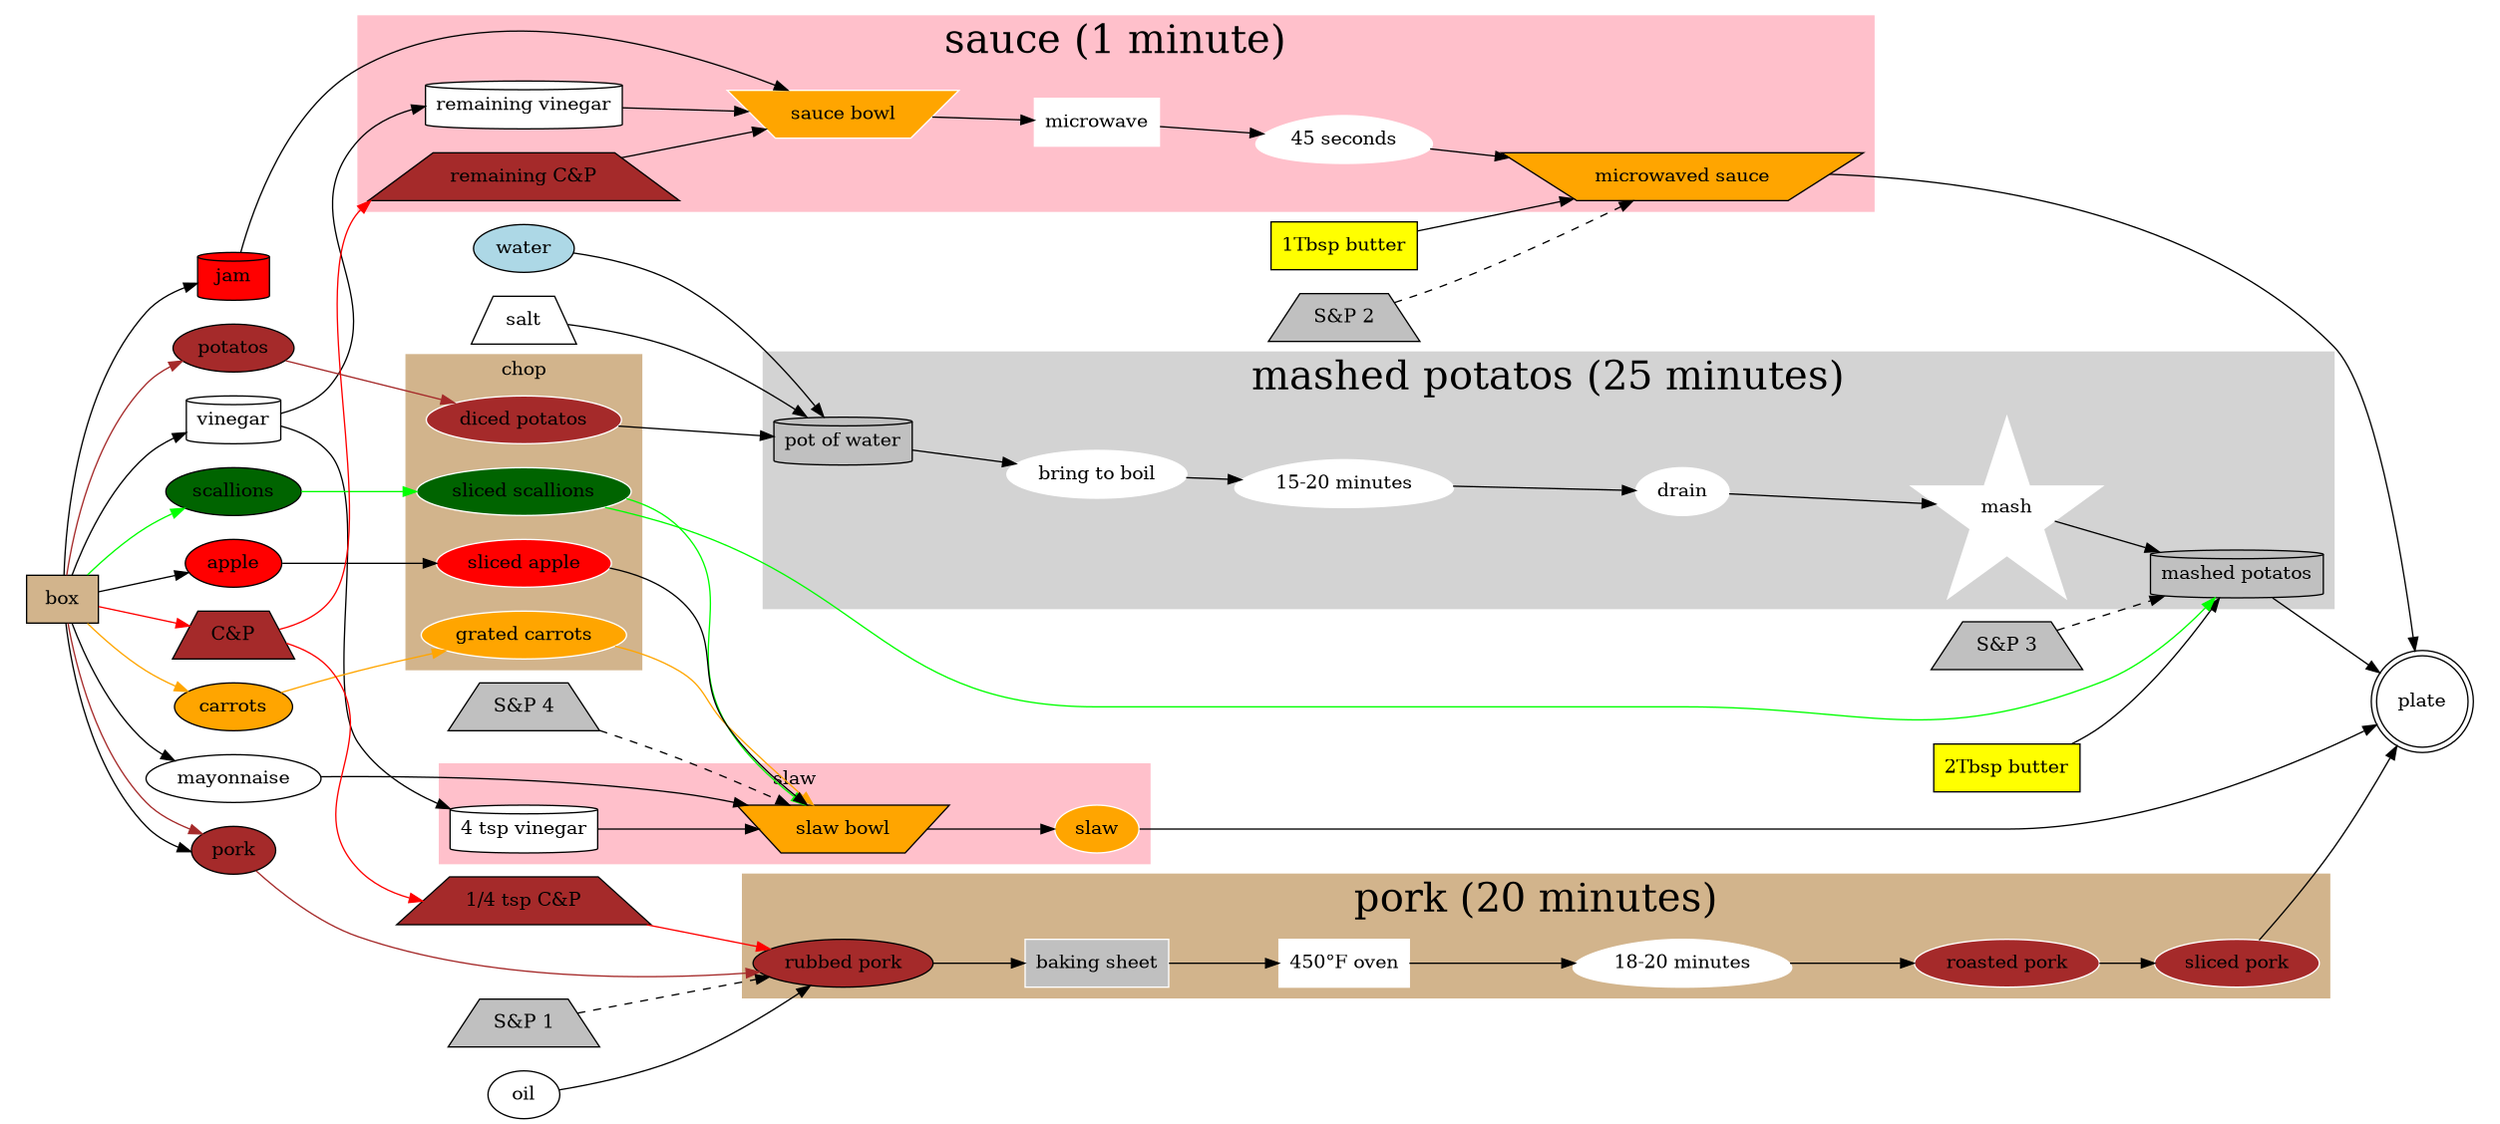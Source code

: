 @startuml
digraph G {

rankdir=LR

subgraph cluster_unbox {
  label = "unbox"
  style = "invis"
  box -> {
    apple, pork, jam, mayonnaise, vinegar
  }
  box -> carrots   [color=orange]
  box -> scallions [color=green]
  box -> "C&P"     [color=red]
  box -> potatos   [color=brown]
  box -> pork      [color=brown]
}

"S&P 1" -> "rubbed pork"      [style=dashed]
"S&P 3" -> "mashed potatos"   [style=dashed]
"S&P 4" -> "slaw bowl"        [style=dashed]
"S&P 2" -> "microwaved sauce" [style=dashed]

"C&P"   -> {"1/4 tsp C&P", "remaining C&P"} [color=red]
vinegar -> { "4 tsp vinegar", "remaining vinegar" }
"1/4 tsp C&P"  -> "rubbed pork" [color=red]
pork           -> "rubbed pork" [color=brown]
oil            -> "rubbed pork"

mayonnaise -> "slaw bowl"

{ water, salt } -> "pot of water"

"2Tbsp butter" -> "mashed potatos"
"1Tbsp butter" -> "microwaved sauce"

subgraph cluster_chop {
  label = "chop"
  style=filled
  color=tan
  node [style=filled,color=white]
  scallions -> "sliced scallions" [color=green]
  carrots   -> "grated carrots"   [color=orange]
  apple     -> "sliced apple"
  potatos   -> "diced potatos"    [color=brown]
}

subgraph cluster_oven {
  label = "pork (20 minutes)"
  style=filled
  color=tan
  fontsize=30
  node [style=filled,color=white]
  "rubbed pork" -> "baking sheet" -> "450°F oven" -> "18-20 minutes" -> "roasted pork" -> "sliced pork"
}

subgraph cluster_bowl {
  label = "slaw"
  style=filled
  color=pink
  node [style=filled,color=white]
  "sliced apple"     -> "slaw bowl"
  "sliced scallions" -> "slaw bowl" [color=green]
  "grated carrots"   -> "slaw bowl" [color=orange]
  "4 tsp vinegar"    -> "slaw bowl"
  "slaw bowl"        -> slaw
}

subgraph cluster_pot {
  label = "mashed potatos (25 minutes)"
  style=filled
  color=lightgray
  fontsize=30
  node [style=filled,color=white]
  "diced potatos" ->"pot of water" -> "bring to boil" -> "15-20 minutes" -> drain -> mash -> "mashed potatos"
  "sliced scallions" -> "mashed potatos" [color=green]
}

subgraph cluster_sauce_bowl {
  label = "sauce (1 minute)"
  style=filled
  color=pink
  fontsize=30
  node [style=filled,color=white]
  {"remaining vinegar", "remaining C&P"} -> "sauce bowl"
  jam -> "sauce bowl" -> microwave -> "45 seconds" -> "microwaved sauce"
}

subgraph cluster_plate {
  style=invis
  {"mashed potatos", "microwaved sauce", "sliced pork", slaw } -> plate
}


box [shape=box style=filled fillcolor=tan]

apple [style=filled fillcolor=red]
"sliced apple" [style=filled fillcolor=red]

mash [shape=star]
"baking sheet" [shape=box style=filled fillcolor=gray]

"pot of water"   [shape=cylinder style=filled fillcolor=gray]
"mashed potatos" [shape=cylinder style=filled fillcolor=gray]

"slaw bowl"        [shape=invtrapezium style=filled fillcolor=orange]
"sauce bowl"       [shape=invtrapezium style=filled fillcolor=orange]
"microwaved sauce" [shape=invtrapezium style=filled fillcolor=orange]

scallions          [style=filled fillcolor=darkgreen]
"sliced scallions" [style=filled fillcolor=darkgreen]

slaw             [style=filled fillcolor=orange]
"grated carrots" [style=filled fillcolor=orange]
carrots          [style=filled fillcolor=orange]

"1Tbsp butter" [shape=box style=filled fillcolor=yellow]
"2Tbsp butter" [shape=box style=filled fillcolor=yellow]

"pork"          [style=filled fillcolor=brown]
"potatos"       [style=filled fillcolor=brown]
"diced potatos" [style=filled fillcolor=brown]
"rubbed pork"   [style=filled fillcolor=brown]
"roasted pork"  [style=filled fillcolor=brown]
"sliced pork"   [style=filled fillcolor=brown]

water   [style=filled fillcolor=lightblue]
jam     [shape=cylinder style=filled fillcolor=red]
vinegar [shape=cylinder]

"4 tsp vinegar"     [shape=cylinder style=filled fillcolor=white]
"remaining vinegar" [shape=cylinder style=filled fillcolor=white]

"C&P"           [style=filled shape=trapezium fillcolor=brown]
"remaining C&P" [style=filled shape=trapezium fillcolor=brown]
"1/4 tsp C&P"   [style=filled shape=trapezium fillcolor=brown]

salt [shape=trapezium]
"S&P 1" [shape=trapezium style=filled fillcolor=gray]
"S&P 2" [shape=trapezium style=filled fillcolor=gray]
"S&P 3" [shape=trapezium style=filled fillcolor=gray]
"S&P 4" [shape=trapezium style=filled fillcolor=gray]

"45 seconds"    [shape=egg] # egg timer
"18-20 minutes" [shape=egg] # easter egg
"15-20 minutes" [shape=egg] #dadjoke

microwave   [shape=box]
"450°F oven"[shape=box]

plate [shape=doublecircle]

}

@enduml
